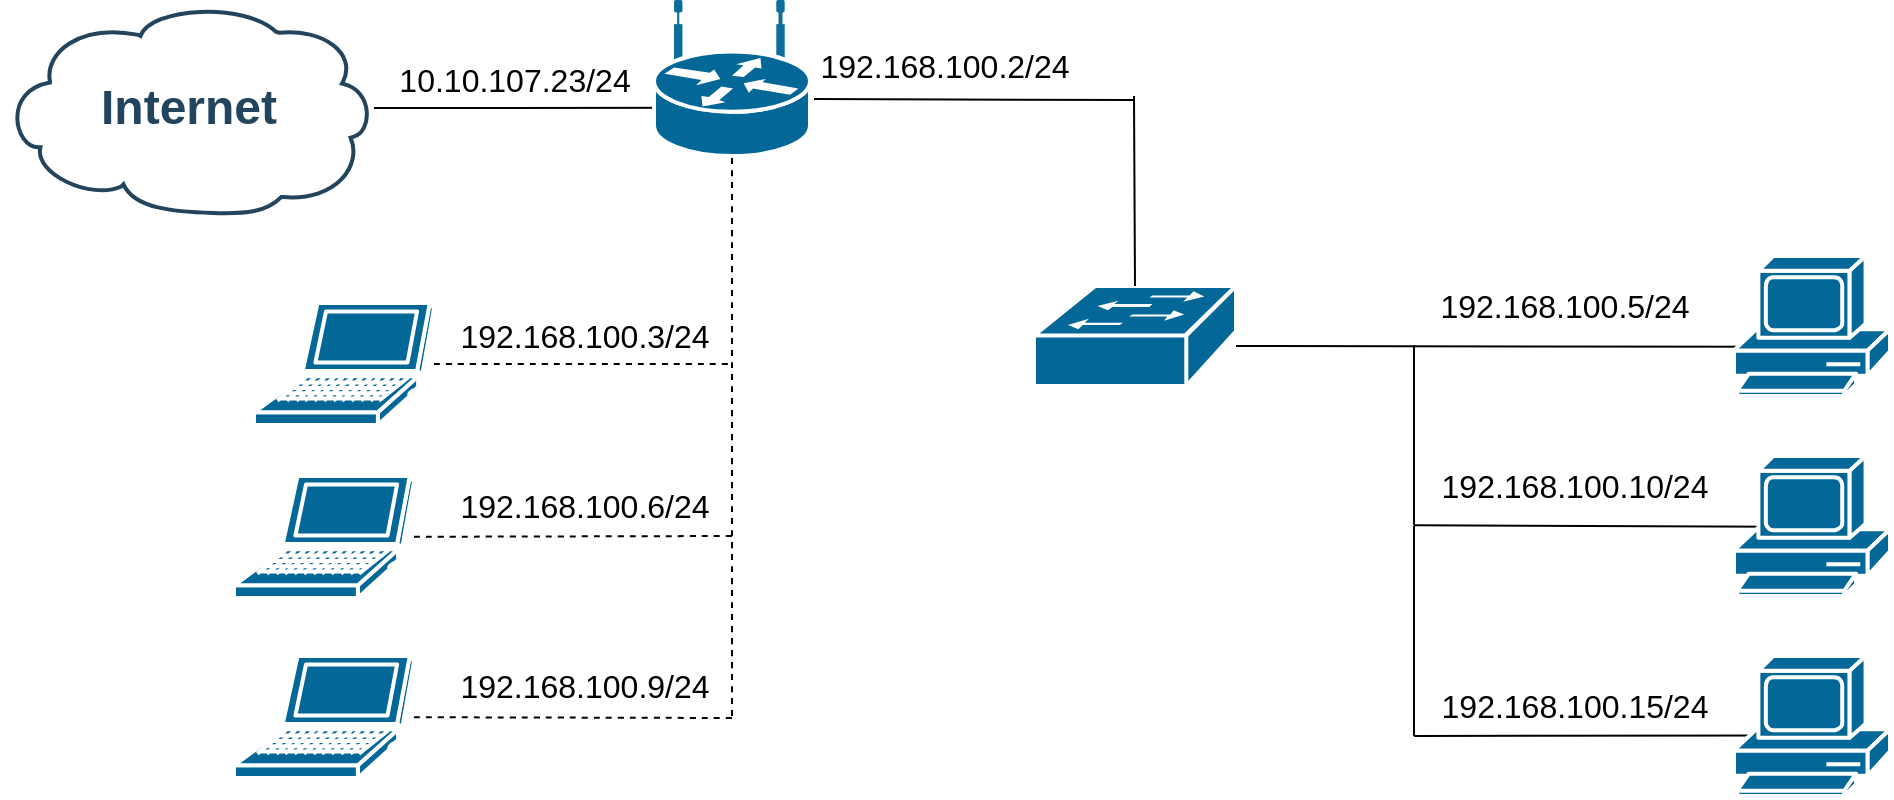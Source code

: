 <mxfile version="21.6.5" type="device" pages="2">
  <diagram id="3KST44xjiGgqab1Xqc7X" name="Page-2">
    <mxGraphModel dx="2378" dy="864" grid="1" gridSize="10" guides="1" tooltips="1" connect="1" arrows="1" fold="1" page="1" pageScale="1" pageWidth="850" pageHeight="1100" background="none" math="0" shadow="0">
      <root>
        <mxCell id="0" />
        <mxCell id="1" parent="0" />
        <mxCell id="evOti12mwrKj7c5XxnKO-1" value="Internet" style="shape=mxgraph.cisco.storage.cloud;html=1;dashed=0;strokeColor=#23445D;fillColor=#ffffff;strokeWidth=2;fontFamily=Helvetica;fontSize=24;fontColor=#23445D;align=center;fontStyle=1" parent="1" vertex="1">
          <mxGeometry x="-6" y="43" width="186" height="106" as="geometry" />
        </mxCell>
        <mxCell id="B5tJ6lrUk2NNhxgGx_lr-1" value="" style="shape=mxgraph.cisco.computers_and_peripherals.laptop;sketch=0;html=1;pointerEvents=1;dashed=0;fillColor=#036897;strokeColor=#ffffff;strokeWidth=2;verticalLabelPosition=bottom;verticalAlign=top;align=center;outlineConnect=0;" parent="1" vertex="1">
          <mxGeometry x="120" y="193.5" width="90" height="61" as="geometry" />
        </mxCell>
        <mxCell id="B5tJ6lrUk2NNhxgGx_lr-2" value="" style="shape=mxgraph.cisco.computers_and_peripherals.laptop;sketch=0;html=1;pointerEvents=1;dashed=0;fillColor=#036897;strokeColor=#ffffff;strokeWidth=2;verticalLabelPosition=bottom;verticalAlign=top;align=center;outlineConnect=0;" parent="1" vertex="1">
          <mxGeometry x="110" y="280" width="90" height="61" as="geometry" />
        </mxCell>
        <mxCell id="B5tJ6lrUk2NNhxgGx_lr-3" value="" style="shape=mxgraph.cisco.computers_and_peripherals.laptop;sketch=0;html=1;pointerEvents=1;dashed=0;fillColor=#036897;strokeColor=#ffffff;strokeWidth=2;verticalLabelPosition=bottom;verticalAlign=top;align=center;outlineConnect=0;" parent="1" vertex="1">
          <mxGeometry x="110" y="370" width="90" height="61" as="geometry" />
        </mxCell>
        <mxCell id="vz_284WFSyUdbp9oU2Pn-19" value="" style="edgeStyle=none;curved=1;rounded=0;orthogonalLoop=1;jettySize=auto;html=1;fontSize=12;startSize=8;endSize=8;" parent="1" source="B5tJ6lrUk2NNhxgGx_lr-5" target="_iFhnaR6gr3fvoydVvHf-17" edge="1">
          <mxGeometry relative="1" as="geometry" />
        </mxCell>
        <mxCell id="_iFhnaR6gr3fvoydVvHf-3" style="edgeStyle=none;curved=1;rounded=0;orthogonalLoop=1;jettySize=auto;html=1;exitX=0.98;exitY=0.5;exitDx=0;exitDy=0;exitPerimeter=0;fontSize=12;startSize=8;endSize=8;endArrow=none;endFill=0;entryX=0.399;entryY=0.649;entryDx=0;entryDy=0;entryPerimeter=0;" parent="1" target="B5tJ6lrUk2NNhxgGx_lr-6" edge="1">
          <mxGeometry relative="1" as="geometry">
            <mxPoint x="611.0" y="215" as="sourcePoint" />
            <mxPoint x="860" y="215" as="targetPoint" />
          </mxGeometry>
        </mxCell>
        <mxCell id="B5tJ6lrUk2NNhxgGx_lr-7" value="" style="shape=mxgraph.cisco.switches.workgroup_switch;sketch=0;html=1;pointerEvents=1;dashed=0;fillColor=#036897;strokeColor=#ffffff;strokeWidth=2;verticalLabelPosition=bottom;verticalAlign=top;align=center;outlineConnect=0;" parent="1" vertex="1">
          <mxGeometry x="510" y="185" width="101" height="50" as="geometry" />
        </mxCell>
        <mxCell id="_iFhnaR6gr3fvoydVvHf-7" value="" style="endArrow=none;html=1;rounded=0;fontSize=12;startSize=8;endSize=8;curved=1;" parent="1" edge="1">
          <mxGeometry width="50" height="50" relative="1" as="geometry">
            <mxPoint x="700" y="304.66" as="sourcePoint" />
            <mxPoint x="700" y="214.66" as="targetPoint" />
          </mxGeometry>
        </mxCell>
        <mxCell id="_iFhnaR6gr3fvoydVvHf-8" value="" style="endArrow=none;html=1;rounded=0;fontSize=12;startSize=8;endSize=8;curved=1;entryX=0.444;entryY=0.506;entryDx=0;entryDy=0;entryPerimeter=0;" parent="1" target="B5tJ6lrUk2NNhxgGx_lr-5" edge="1">
          <mxGeometry width="50" height="50" relative="1" as="geometry">
            <mxPoint x="700" y="304.66" as="sourcePoint" />
            <mxPoint x="860" y="305" as="targetPoint" />
          </mxGeometry>
        </mxCell>
        <mxCell id="_iFhnaR6gr3fvoydVvHf-9" value="" style="endArrow=none;html=1;rounded=0;fontSize=12;startSize=8;endSize=8;curved=1;" parent="1" edge="1">
          <mxGeometry width="50" height="50" relative="1" as="geometry">
            <mxPoint x="700" y="404.66" as="sourcePoint" />
            <mxPoint x="700" y="305" as="targetPoint" />
          </mxGeometry>
        </mxCell>
        <mxCell id="_iFhnaR6gr3fvoydVvHf-10" value="" style="endArrow=none;html=1;rounded=0;fontSize=12;startSize=8;endSize=8;curved=1;entryX=0.594;entryY=0.568;entryDx=0;entryDy=0;entryPerimeter=0;" parent="1" target="B5tJ6lrUk2NNhxgGx_lr-4" edge="1">
          <mxGeometry width="50" height="50" relative="1" as="geometry">
            <mxPoint x="700" y="410" as="sourcePoint" />
            <mxPoint x="850" y="410" as="targetPoint" />
          </mxGeometry>
        </mxCell>
        <mxCell id="_iFhnaR6gr3fvoydVvHf-11" value="" style="endArrow=none;html=1;rounded=0;fontSize=12;startSize=8;endSize=8;curved=1;" parent="1" edge="1">
          <mxGeometry width="50" height="50" relative="1" as="geometry">
            <mxPoint x="560" y="92" as="sourcePoint" />
            <mxPoint x="400" y="91.5" as="targetPoint" />
          </mxGeometry>
        </mxCell>
        <mxCell id="_iFhnaR6gr3fvoydVvHf-12" value="" style="endArrow=none;html=1;rounded=0;fontSize=12;startSize=8;endSize=8;curved=1;exitX=0.5;exitY=0;exitDx=0;exitDy=0;exitPerimeter=0;" parent="1" source="B5tJ6lrUk2NNhxgGx_lr-7" edge="1">
          <mxGeometry width="50" height="50" relative="1" as="geometry">
            <mxPoint x="520" y="305" as="sourcePoint" />
            <mxPoint x="560" y="90" as="targetPoint" />
          </mxGeometry>
        </mxCell>
        <mxCell id="_iFhnaR6gr3fvoydVvHf-13" value="" style="endArrow=none;html=1;rounded=0;fontSize=12;startSize=8;endSize=8;curved=1;entryX=0.24;entryY=0.555;entryDx=0;entryDy=0;entryPerimeter=0;" parent="1" source="evOti12mwrKj7c5XxnKO-1" edge="1">
          <mxGeometry width="50" height="50" relative="1" as="geometry">
            <mxPoint x="210" y="146.5" as="sourcePoint" />
            <mxPoint x="338.72" y="95.915" as="targetPoint" />
          </mxGeometry>
        </mxCell>
        <mxCell id="_iFhnaR6gr3fvoydVvHf-14" value="10.10.107.23/24" style="text;html=1;align=center;verticalAlign=middle;resizable=0;points=[];autosize=1;strokeColor=none;fillColor=none;fontSize=16;" parent="1" vertex="1">
          <mxGeometry x="180" y="66.5" width="140" height="30" as="geometry" />
        </mxCell>
        <mxCell id="_iFhnaR6gr3fvoydVvHf-15" value="192.168.100.2/24" style="text;html=1;align=center;verticalAlign=middle;resizable=0;points=[];autosize=1;strokeColor=none;fillColor=none;fontSize=16;" parent="1" vertex="1">
          <mxGeometry x="390" y="60" width="150" height="30" as="geometry" />
        </mxCell>
        <mxCell id="_iFhnaR6gr3fvoydVvHf-16" value="192.168.100.5/24" style="text;html=1;align=center;verticalAlign=middle;resizable=0;points=[];autosize=1;strokeColor=none;fillColor=none;fontSize=16;" parent="1" vertex="1">
          <mxGeometry x="700" y="180" width="150" height="30" as="geometry" />
        </mxCell>
        <mxCell id="_iFhnaR6gr3fvoydVvHf-17" value="192.168.100.10/24" style="text;html=1;align=center;verticalAlign=middle;resizable=0;points=[];autosize=1;strokeColor=none;fillColor=none;fontSize=16;" parent="1" vertex="1">
          <mxGeometry x="700" y="270" width="160" height="30" as="geometry" />
        </mxCell>
        <mxCell id="_iFhnaR6gr3fvoydVvHf-18" value="192.168.100.15/24" style="text;html=1;align=center;verticalAlign=middle;resizable=0;points=[];autosize=1;strokeColor=none;fillColor=none;fontSize=16;" parent="1" vertex="1">
          <mxGeometry x="700" y="380" width="160" height="30" as="geometry" />
        </mxCell>
        <mxCell id="vz_284WFSyUdbp9oU2Pn-1" value="" style="shape=mxgraph.cisco.routers.wireless_router;sketch=0;html=1;pointerEvents=1;dashed=0;fillColor=#036897;strokeColor=#ffffff;strokeWidth=2;verticalLabelPosition=bottom;verticalAlign=top;align=center;outlineConnect=0;fontSize=16;" parent="1" vertex="1">
          <mxGeometry x="320" y="43" width="78" height="77" as="geometry" />
        </mxCell>
        <mxCell id="vz_284WFSyUdbp9oU2Pn-3" value="" style="endArrow=none;html=1;rounded=0;fontSize=12;startSize=8;endSize=8;curved=1;" parent="1" edge="1">
          <mxGeometry width="50" height="50" relative="1" as="geometry">
            <mxPoint x="700" y="410" as="sourcePoint" />
            <mxPoint x="700" y="340" as="targetPoint" />
          </mxGeometry>
        </mxCell>
        <mxCell id="vz_284WFSyUdbp9oU2Pn-8" value="" style="endArrow=none;dashed=1;html=1;rounded=0;fontSize=12;startSize=8;endSize=8;curved=1;" parent="1" target="vz_284WFSyUdbp9oU2Pn-1" edge="1">
          <mxGeometry width="50" height="50" relative="1" as="geometry">
            <mxPoint x="359" y="400" as="sourcePoint" />
            <mxPoint x="590" y="300" as="targetPoint" />
          </mxGeometry>
        </mxCell>
        <mxCell id="vz_284WFSyUdbp9oU2Pn-9" value="" style="endArrow=none;dashed=1;html=1;rounded=0;fontSize=12;startSize=8;endSize=8;curved=1;" parent="1" source="B5tJ6lrUk2NNhxgGx_lr-1" edge="1">
          <mxGeometry width="50" height="50" relative="1" as="geometry">
            <mxPoint x="540" y="350" as="sourcePoint" />
            <mxPoint x="360" y="224" as="targetPoint" />
          </mxGeometry>
        </mxCell>
        <mxCell id="vz_284WFSyUdbp9oU2Pn-10" value="" style="endArrow=none;dashed=1;html=1;rounded=0;fontSize=12;startSize=8;endSize=8;curved=1;" parent="1" source="B5tJ6lrUk2NNhxgGx_lr-2" edge="1">
          <mxGeometry width="50" height="50" relative="1" as="geometry">
            <mxPoint x="200" y="310.08" as="sourcePoint" />
            <mxPoint x="360" y="310" as="targetPoint" />
          </mxGeometry>
        </mxCell>
        <mxCell id="vz_284WFSyUdbp9oU2Pn-11" value="" style="endArrow=none;dashed=1;html=1;rounded=0;fontSize=12;startSize=8;endSize=8;curved=1;" parent="1" source="B5tJ6lrUk2NNhxgGx_lr-3" edge="1">
          <mxGeometry width="50" height="50" relative="1" as="geometry">
            <mxPoint x="210" y="410" as="sourcePoint" />
            <mxPoint x="360" y="401" as="targetPoint" />
          </mxGeometry>
        </mxCell>
        <mxCell id="vz_284WFSyUdbp9oU2Pn-15" value="192.168.100.3/24" style="text;html=1;align=center;verticalAlign=middle;resizable=0;points=[];autosize=1;strokeColor=none;fillColor=none;fontSize=16;" parent="1" vertex="1">
          <mxGeometry x="210" y="195" width="150" height="30" as="geometry" />
        </mxCell>
        <mxCell id="vz_284WFSyUdbp9oU2Pn-16" value="192.168.100.6/24" style="text;html=1;align=center;verticalAlign=middle;resizable=0;points=[];autosize=1;strokeColor=none;fillColor=none;fontSize=16;" parent="1" vertex="1">
          <mxGeometry x="210" y="280" width="150" height="30" as="geometry" />
        </mxCell>
        <mxCell id="vz_284WFSyUdbp9oU2Pn-17" value="192.168.100.9/24" style="text;html=1;align=center;verticalAlign=middle;resizable=0;points=[];autosize=1;strokeColor=none;fillColor=none;fontSize=16;" parent="1" vertex="1">
          <mxGeometry x="210" y="370" width="150" height="30" as="geometry" />
        </mxCell>
        <mxCell id="B5tJ6lrUk2NNhxgGx_lr-4" value="" style="shape=mxgraph.cisco.computers_and_peripherals.pc;sketch=0;html=1;pointerEvents=1;dashed=0;fillColor=#036897;strokeColor=#ffffff;strokeWidth=2;verticalLabelPosition=bottom;verticalAlign=top;align=center;outlineConnect=0;" parent="1" vertex="1">
          <mxGeometry x="860" y="370" width="78" height="70" as="geometry" />
        </mxCell>
        <mxCell id="B5tJ6lrUk2NNhxgGx_lr-5" value="" style="shape=mxgraph.cisco.computers_and_peripherals.pc;sketch=0;html=1;pointerEvents=1;dashed=0;fillColor=#036897;strokeColor=#ffffff;strokeWidth=2;verticalLabelPosition=bottom;verticalAlign=top;align=center;outlineConnect=0;" parent="1" vertex="1">
          <mxGeometry x="860" y="270" width="78" height="70" as="geometry" />
        </mxCell>
        <mxCell id="B5tJ6lrUk2NNhxgGx_lr-6" value="" style="shape=mxgraph.cisco.computers_and_peripherals.pc;sketch=0;html=1;pointerEvents=1;dashed=0;fillColor=#036897;strokeColor=#ffffff;strokeWidth=2;verticalLabelPosition=bottom;verticalAlign=top;align=center;outlineConnect=0;" parent="1" vertex="1">
          <mxGeometry x="860" y="170" width="78" height="70" as="geometry" />
        </mxCell>
      </root>
    </mxGraphModel>
  </diagram>
  <diagram id="rjPQHxp5JTLg2LaETkuS" name="Halaman-2">
    <mxGraphModel dx="1622" dy="691" grid="0" gridSize="10" guides="1" tooltips="1" connect="1" arrows="1" fold="1" page="0" pageScale="1" pageWidth="850" pageHeight="1100" math="0" shadow="0">
      <root>
        <mxCell id="0" />
        <mxCell id="1" parent="0" />
        <mxCell id="bh13rqaH_euhjpiTEQgY-2" value="Internet" style="shape=mxgraph.cisco.storage.cloud;html=1;dashed=0;strokeColor=#23445D;fillColor=#ffffff;strokeWidth=2;fontFamily=Helvetica;fontSize=24;fontColor=#23445D;align=center;fontStyle=1" vertex="1" parent="1">
          <mxGeometry x="-6" y="43" width="186" height="106" as="geometry" />
        </mxCell>
        <mxCell id="bh13rqaH_euhjpiTEQgY-3" value="" style="shape=mxgraph.cisco.computers_and_peripherals.laptop;sketch=0;html=1;pointerEvents=1;dashed=0;fillColor=#036897;strokeColor=#ffffff;strokeWidth=2;verticalLabelPosition=bottom;verticalAlign=top;align=center;outlineConnect=0;" vertex="1" parent="1">
          <mxGeometry x="120" y="193.5" width="90" height="61" as="geometry" />
        </mxCell>
        <mxCell id="bh13rqaH_euhjpiTEQgY-4" value="" style="shape=mxgraph.cisco.computers_and_peripherals.laptop;sketch=0;html=1;pointerEvents=1;dashed=0;fillColor=#036897;strokeColor=#ffffff;strokeWidth=2;verticalLabelPosition=bottom;verticalAlign=top;align=center;outlineConnect=0;" vertex="1" parent="1">
          <mxGeometry x="110" y="280" width="90" height="61" as="geometry" />
        </mxCell>
        <mxCell id="bh13rqaH_euhjpiTEQgY-5" value="" style="shape=mxgraph.cisco.computers_and_peripherals.laptop;sketch=0;html=1;pointerEvents=1;dashed=0;fillColor=#036897;strokeColor=#ffffff;strokeWidth=2;verticalLabelPosition=bottom;verticalAlign=top;align=center;outlineConnect=0;" vertex="1" parent="1">
          <mxGeometry x="110" y="370" width="90" height="61" as="geometry" />
        </mxCell>
        <mxCell id="bh13rqaH_euhjpiTEQgY-6" value="" style="edgeStyle=none;curved=1;rounded=0;orthogonalLoop=1;jettySize=auto;html=1;fontSize=12;startSize=8;endSize=8;" edge="1" parent="1" source="bh13rqaH_euhjpiTEQgY-31" target="bh13rqaH_euhjpiTEQgY-19">
          <mxGeometry relative="1" as="geometry" />
        </mxCell>
        <mxCell id="bh13rqaH_euhjpiTEQgY-7" style="edgeStyle=none;curved=1;rounded=0;orthogonalLoop=1;jettySize=auto;html=1;exitX=0.98;exitY=0.5;exitDx=0;exitDy=0;exitPerimeter=0;fontSize=12;startSize=8;endSize=8;endArrow=none;endFill=0;entryX=0.399;entryY=0.649;entryDx=0;entryDy=0;entryPerimeter=0;" edge="1" parent="1" target="bh13rqaH_euhjpiTEQgY-32">
          <mxGeometry relative="1" as="geometry">
            <mxPoint x="611.0" y="215" as="sourcePoint" />
            <mxPoint x="860" y="215" as="targetPoint" />
          </mxGeometry>
        </mxCell>
        <mxCell id="bh13rqaH_euhjpiTEQgY-8" value="" style="shape=mxgraph.cisco.switches.workgroup_switch;sketch=0;html=1;pointerEvents=1;dashed=0;fillColor=#036897;strokeColor=#ffffff;strokeWidth=2;verticalLabelPosition=bottom;verticalAlign=top;align=center;outlineConnect=0;" vertex="1" parent="1">
          <mxGeometry x="510" y="185" width="101" height="50" as="geometry" />
        </mxCell>
        <mxCell id="bh13rqaH_euhjpiTEQgY-9" value="" style="endArrow=none;html=1;rounded=0;fontSize=12;startSize=8;endSize=8;curved=1;" edge="1" parent="1">
          <mxGeometry width="50" height="50" relative="1" as="geometry">
            <mxPoint x="700" y="304.66" as="sourcePoint" />
            <mxPoint x="700" y="214.66" as="targetPoint" />
          </mxGeometry>
        </mxCell>
        <mxCell id="bh13rqaH_euhjpiTEQgY-10" value="" style="endArrow=none;html=1;rounded=0;fontSize=12;startSize=8;endSize=8;curved=1;entryX=0.444;entryY=0.506;entryDx=0;entryDy=0;entryPerimeter=0;" edge="1" parent="1" target="bh13rqaH_euhjpiTEQgY-31">
          <mxGeometry width="50" height="50" relative="1" as="geometry">
            <mxPoint x="700" y="304.66" as="sourcePoint" />
            <mxPoint x="860" y="305" as="targetPoint" />
          </mxGeometry>
        </mxCell>
        <mxCell id="bh13rqaH_euhjpiTEQgY-11" value="" style="endArrow=none;html=1;rounded=0;fontSize=12;startSize=8;endSize=8;curved=1;" edge="1" parent="1">
          <mxGeometry width="50" height="50" relative="1" as="geometry">
            <mxPoint x="700" y="404.66" as="sourcePoint" />
            <mxPoint x="700" y="305" as="targetPoint" />
          </mxGeometry>
        </mxCell>
        <mxCell id="bh13rqaH_euhjpiTEQgY-12" value="" style="endArrow=none;html=1;rounded=0;fontSize=12;startSize=8;endSize=8;curved=1;entryX=0.594;entryY=0.568;entryDx=0;entryDy=0;entryPerimeter=0;" edge="1" parent="1" target="bh13rqaH_euhjpiTEQgY-30">
          <mxGeometry width="50" height="50" relative="1" as="geometry">
            <mxPoint x="700" y="410" as="sourcePoint" />
            <mxPoint x="850" y="410" as="targetPoint" />
          </mxGeometry>
        </mxCell>
        <mxCell id="bh13rqaH_euhjpiTEQgY-13" value="" style="endArrow=none;html=1;rounded=0;fontSize=12;startSize=8;endSize=8;curved=1;" edge="1" parent="1">
          <mxGeometry width="50" height="50" relative="1" as="geometry">
            <mxPoint x="560" y="92" as="sourcePoint" />
            <mxPoint x="400" y="91.5" as="targetPoint" />
          </mxGeometry>
        </mxCell>
        <mxCell id="bh13rqaH_euhjpiTEQgY-14" value="" style="endArrow=none;html=1;rounded=0;fontSize=12;startSize=8;endSize=8;curved=1;exitX=0.5;exitY=0;exitDx=0;exitDy=0;exitPerimeter=0;" edge="1" parent="1" source="bh13rqaH_euhjpiTEQgY-8">
          <mxGeometry width="50" height="50" relative="1" as="geometry">
            <mxPoint x="520" y="305" as="sourcePoint" />
            <mxPoint x="560" y="90" as="targetPoint" />
          </mxGeometry>
        </mxCell>
        <mxCell id="bh13rqaH_euhjpiTEQgY-15" value="" style="endArrow=none;html=1;rounded=0;fontSize=12;startSize=8;endSize=8;curved=1;entryX=0.24;entryY=0.555;entryDx=0;entryDy=0;entryPerimeter=0;" edge="1" parent="1" source="bh13rqaH_euhjpiTEQgY-2">
          <mxGeometry width="50" height="50" relative="1" as="geometry">
            <mxPoint x="210" y="146.5" as="sourcePoint" />
            <mxPoint x="338.72" y="95.915" as="targetPoint" />
          </mxGeometry>
        </mxCell>
        <mxCell id="bh13rqaH_euhjpiTEQgY-16" value="10.10.107.22/24" style="text;html=1;align=center;verticalAlign=middle;resizable=0;points=[];autosize=1;strokeColor=none;fillColor=none;fontSize=16;" vertex="1" parent="1">
          <mxGeometry x="183" y="66.5" width="134" height="31" as="geometry" />
        </mxCell>
        <mxCell id="bh13rqaH_euhjpiTEQgY-17" value="192.168.210.3/24" style="text;html=1;align=center;verticalAlign=middle;resizable=0;points=[];autosize=1;strokeColor=none;fillColor=none;fontSize=16;" vertex="1" parent="1">
          <mxGeometry x="394" y="60" width="143" height="31" as="geometry" />
        </mxCell>
        <mxCell id="bh13rqaH_euhjpiTEQgY-18" value="192.168.100.7/24" style="text;html=1;align=center;verticalAlign=middle;resizable=0;points=[];autosize=1;strokeColor=none;fillColor=none;fontSize=16;" vertex="1" parent="1">
          <mxGeometry x="704" y="180" width="143" height="31" as="geometry" />
        </mxCell>
        <mxCell id="bh13rqaH_euhjpiTEQgY-19" value="192.168.210.14/24" style="text;html=1;align=center;verticalAlign=middle;resizable=0;points=[];autosize=1;strokeColor=none;fillColor=none;fontSize=16;" vertex="1" parent="1">
          <mxGeometry x="705" y="270" width="151" height="31" as="geometry" />
        </mxCell>
        <mxCell id="bh13rqaH_euhjpiTEQgY-20" value="192.168.210.21/24" style="text;html=1;align=center;verticalAlign=middle;resizable=0;points=[];autosize=1;strokeColor=none;fillColor=none;fontSize=16;" vertex="1" parent="1">
          <mxGeometry x="705" y="380" width="151" height="31" as="geometry" />
        </mxCell>
        <mxCell id="bh13rqaH_euhjpiTEQgY-21" value="" style="shape=mxgraph.cisco.routers.wireless_router;sketch=0;html=1;pointerEvents=1;dashed=0;fillColor=#036897;strokeColor=#ffffff;strokeWidth=2;verticalLabelPosition=bottom;verticalAlign=top;align=center;outlineConnect=0;fontSize=16;" vertex="1" parent="1">
          <mxGeometry x="320" y="43" width="78" height="77" as="geometry" />
        </mxCell>
        <mxCell id="bh13rqaH_euhjpiTEQgY-22" value="" style="endArrow=none;html=1;rounded=0;fontSize=12;startSize=8;endSize=8;curved=1;" edge="1" parent="1">
          <mxGeometry width="50" height="50" relative="1" as="geometry">
            <mxPoint x="700" y="410" as="sourcePoint" />
            <mxPoint x="700" y="340" as="targetPoint" />
          </mxGeometry>
        </mxCell>
        <mxCell id="bh13rqaH_euhjpiTEQgY-23" value="" style="endArrow=none;dashed=1;html=1;rounded=0;fontSize=12;startSize=8;endSize=8;curved=1;" edge="1" parent="1" target="bh13rqaH_euhjpiTEQgY-21">
          <mxGeometry width="50" height="50" relative="1" as="geometry">
            <mxPoint x="359" y="400" as="sourcePoint" />
            <mxPoint x="590" y="300" as="targetPoint" />
          </mxGeometry>
        </mxCell>
        <mxCell id="bh13rqaH_euhjpiTEQgY-24" value="" style="endArrow=none;dashed=1;html=1;rounded=0;fontSize=12;startSize=8;endSize=8;curved=1;" edge="1" parent="1" source="bh13rqaH_euhjpiTEQgY-3">
          <mxGeometry width="50" height="50" relative="1" as="geometry">
            <mxPoint x="540" y="350" as="sourcePoint" />
            <mxPoint x="360" y="224" as="targetPoint" />
          </mxGeometry>
        </mxCell>
        <mxCell id="bh13rqaH_euhjpiTEQgY-25" value="" style="endArrow=none;dashed=1;html=1;rounded=0;fontSize=12;startSize=8;endSize=8;curved=1;" edge="1" parent="1" source="bh13rqaH_euhjpiTEQgY-4">
          <mxGeometry width="50" height="50" relative="1" as="geometry">
            <mxPoint x="200" y="310.08" as="sourcePoint" />
            <mxPoint x="360" y="310" as="targetPoint" />
          </mxGeometry>
        </mxCell>
        <mxCell id="bh13rqaH_euhjpiTEQgY-26" value="" style="endArrow=none;dashed=1;html=1;rounded=0;fontSize=12;startSize=8;endSize=8;curved=1;" edge="1" parent="1" source="bh13rqaH_euhjpiTEQgY-5">
          <mxGeometry width="50" height="50" relative="1" as="geometry">
            <mxPoint x="210" y="410" as="sourcePoint" />
            <mxPoint x="360" y="401" as="targetPoint" />
          </mxGeometry>
        </mxCell>
        <mxCell id="bh13rqaH_euhjpiTEQgY-27" value="192.168.210.34/24" style="text;html=1;align=center;verticalAlign=middle;resizable=0;points=[];autosize=1;strokeColor=none;fillColor=none;fontSize=16;" vertex="1" parent="1">
          <mxGeometry x="210" y="195" width="151" height="31" as="geometry" />
        </mxCell>
        <mxCell id="bh13rqaH_euhjpiTEQgY-28" value="192.168.210.35/24" style="text;html=1;align=center;verticalAlign=middle;resizable=0;points=[];autosize=1;strokeColor=none;fillColor=none;fontSize=16;" vertex="1" parent="1">
          <mxGeometry x="210" y="280" width="151" height="31" as="geometry" />
        </mxCell>
        <mxCell id="bh13rqaH_euhjpiTEQgY-29" value="192.168.210.36/24" style="text;html=1;align=center;verticalAlign=middle;resizable=0;points=[];autosize=1;strokeColor=none;fillColor=none;fontSize=16;" vertex="1" parent="1">
          <mxGeometry x="210" y="370" width="151" height="31" as="geometry" />
        </mxCell>
        <mxCell id="bh13rqaH_euhjpiTEQgY-30" value="" style="shape=mxgraph.cisco.computers_and_peripherals.pc;sketch=0;html=1;pointerEvents=1;dashed=0;fillColor=#036897;strokeColor=#ffffff;strokeWidth=2;verticalLabelPosition=bottom;verticalAlign=top;align=center;outlineConnect=0;" vertex="1" parent="1">
          <mxGeometry x="860" y="370" width="78" height="70" as="geometry" />
        </mxCell>
        <mxCell id="bh13rqaH_euhjpiTEQgY-31" value="" style="shape=mxgraph.cisco.computers_and_peripherals.pc;sketch=0;html=1;pointerEvents=1;dashed=0;fillColor=#036897;strokeColor=#ffffff;strokeWidth=2;verticalLabelPosition=bottom;verticalAlign=top;align=center;outlineConnect=0;" vertex="1" parent="1">
          <mxGeometry x="860" y="270" width="78" height="70" as="geometry" />
        </mxCell>
        <mxCell id="bh13rqaH_euhjpiTEQgY-32" value="" style="shape=mxgraph.cisco.computers_and_peripherals.pc;sketch=0;html=1;pointerEvents=1;dashed=0;fillColor=#036897;strokeColor=#ffffff;strokeWidth=2;verticalLabelPosition=bottom;verticalAlign=top;align=center;outlineConnect=0;" vertex="1" parent="1">
          <mxGeometry x="860" y="170" width="78" height="70" as="geometry" />
        </mxCell>
      </root>
    </mxGraphModel>
  </diagram>
</mxfile>
